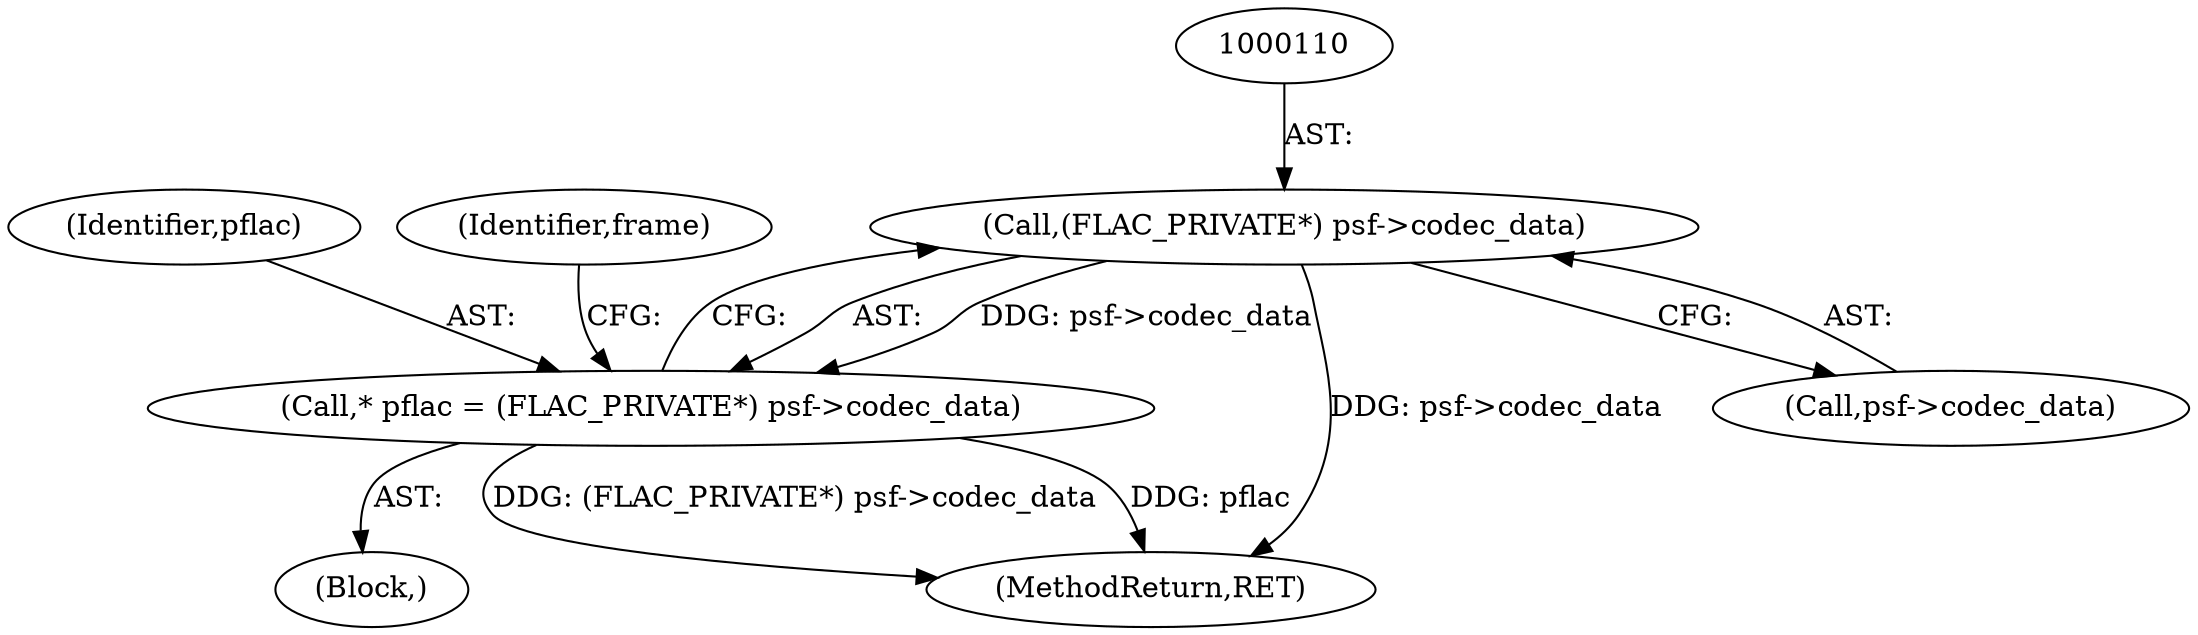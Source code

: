 digraph "0_libsndfile_60b234301adf258786d8b90be5c1d437fc8799e0@pointer" {
"1000109" [label="(Call,(FLAC_PRIVATE*) psf->codec_data)"];
"1000107" [label="(Call,* pflac = (FLAC_PRIVATE*) psf->codec_data)"];
"1000109" [label="(Call,(FLAC_PRIVATE*) psf->codec_data)"];
"1000808" [label="(MethodReturn,RET)"];
"1000107" [label="(Call,* pflac = (FLAC_PRIVATE*) psf->codec_data)"];
"1000105" [label="(Block,)"];
"1000108" [label="(Identifier,pflac)"];
"1000116" [label="(Identifier,frame)"];
"1000111" [label="(Call,psf->codec_data)"];
"1000109" -> "1000107"  [label="AST: "];
"1000109" -> "1000111"  [label="CFG: "];
"1000110" -> "1000109"  [label="AST: "];
"1000111" -> "1000109"  [label="AST: "];
"1000107" -> "1000109"  [label="CFG: "];
"1000109" -> "1000808"  [label="DDG: psf->codec_data"];
"1000109" -> "1000107"  [label="DDG: psf->codec_data"];
"1000107" -> "1000105"  [label="AST: "];
"1000108" -> "1000107"  [label="AST: "];
"1000116" -> "1000107"  [label="CFG: "];
"1000107" -> "1000808"  [label="DDG: pflac"];
"1000107" -> "1000808"  [label="DDG: (FLAC_PRIVATE*) psf->codec_data"];
}
